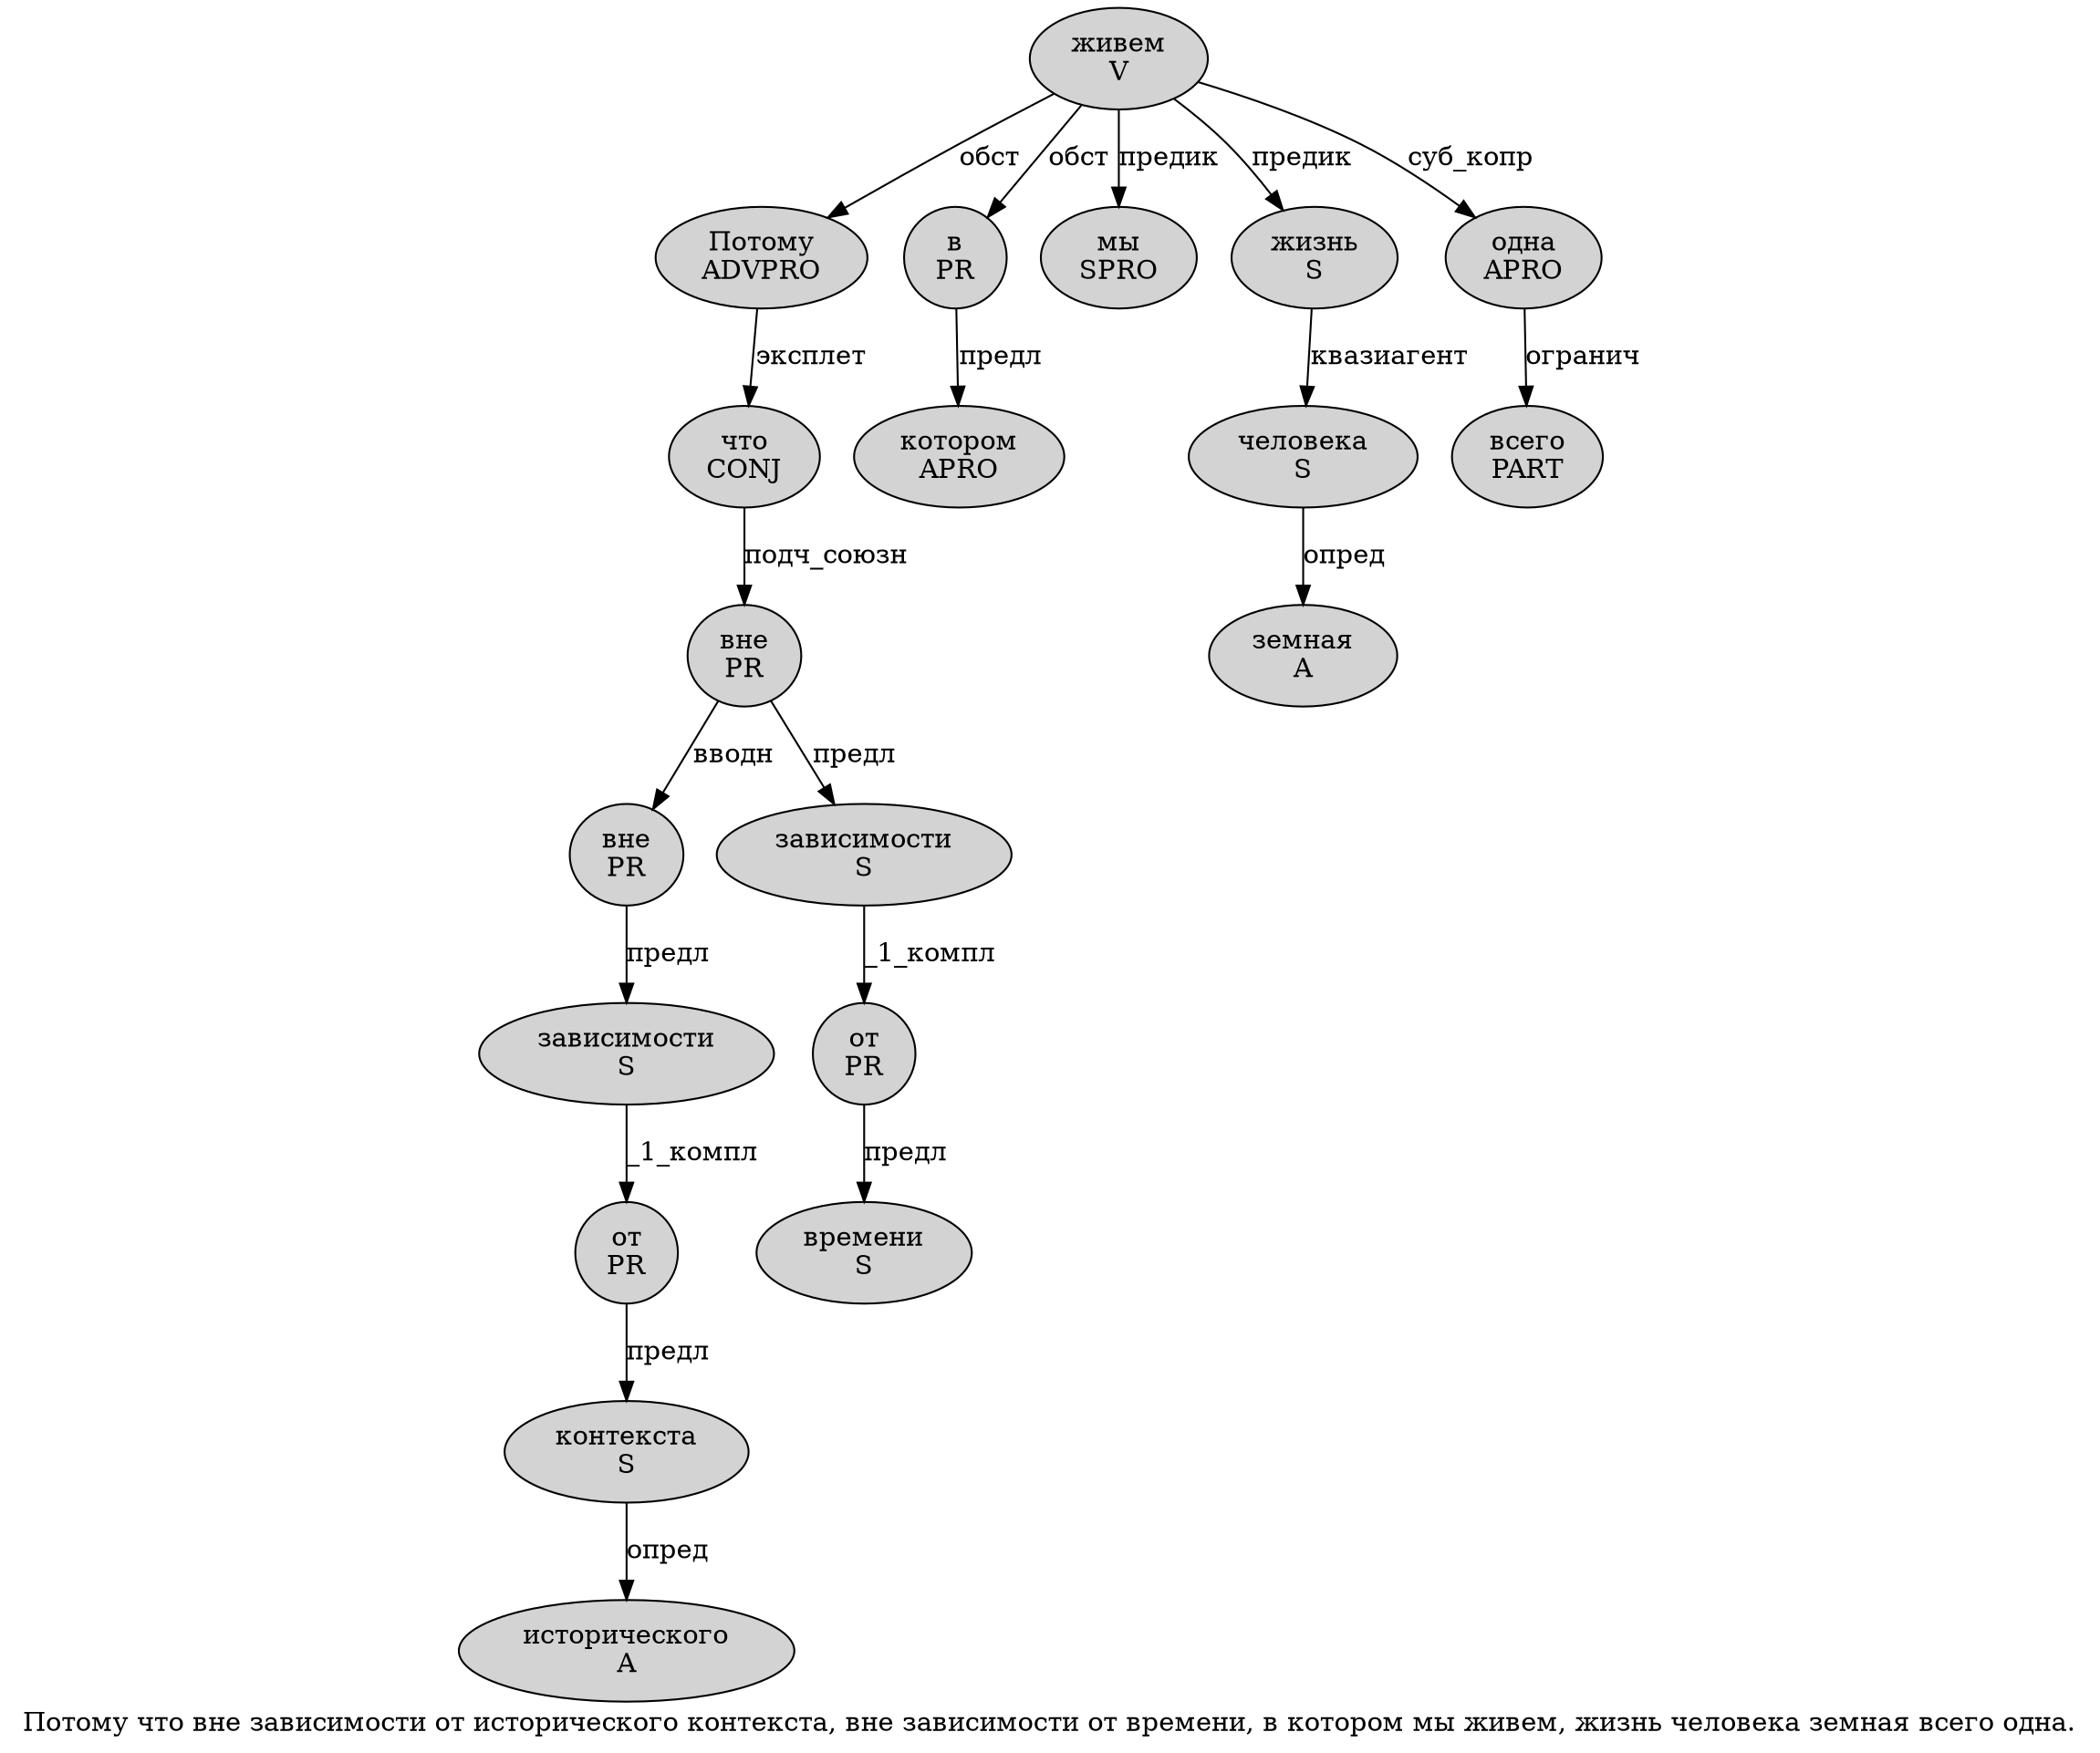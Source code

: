 digraph SENTENCE_58 {
	graph [label="Потому что вне зависимости от исторического контекста, вне зависимости от времени, в котором мы живем, жизнь человека земная всего одна."]
	node [style=filled]
		0 [label="Потому
ADVPRO" color="" fillcolor=lightgray penwidth=1 shape=ellipse]
		1 [label="что
CONJ" color="" fillcolor=lightgray penwidth=1 shape=ellipse]
		2 [label="вне
PR" color="" fillcolor=lightgray penwidth=1 shape=ellipse]
		3 [label="зависимости
S" color="" fillcolor=lightgray penwidth=1 shape=ellipse]
		4 [label="от
PR" color="" fillcolor=lightgray penwidth=1 shape=ellipse]
		5 [label="исторического
A" color="" fillcolor=lightgray penwidth=1 shape=ellipse]
		6 [label="контекста
S" color="" fillcolor=lightgray penwidth=1 shape=ellipse]
		8 [label="вне
PR" color="" fillcolor=lightgray penwidth=1 shape=ellipse]
		9 [label="зависимости
S" color="" fillcolor=lightgray penwidth=1 shape=ellipse]
		10 [label="от
PR" color="" fillcolor=lightgray penwidth=1 shape=ellipse]
		11 [label="времени
S" color="" fillcolor=lightgray penwidth=1 shape=ellipse]
		13 [label="в
PR" color="" fillcolor=lightgray penwidth=1 shape=ellipse]
		14 [label="котором
APRO" color="" fillcolor=lightgray penwidth=1 shape=ellipse]
		15 [label="мы
SPRO" color="" fillcolor=lightgray penwidth=1 shape=ellipse]
		16 [label="живем
V" color="" fillcolor=lightgray penwidth=1 shape=ellipse]
		18 [label="жизнь
S" color="" fillcolor=lightgray penwidth=1 shape=ellipse]
		19 [label="человека
S" color="" fillcolor=lightgray penwidth=1 shape=ellipse]
		20 [label="земная
A" color="" fillcolor=lightgray penwidth=1 shape=ellipse]
		21 [label="всего
PART" color="" fillcolor=lightgray penwidth=1 shape=ellipse]
		22 [label="одна
APRO" color="" fillcolor=lightgray penwidth=1 shape=ellipse]
			4 -> 6 [label="предл"]
			2 -> 3 [label="предл"]
			3 -> 4 [label="_1_компл"]
			16 -> 0 [label="обст"]
			16 -> 13 [label="обст"]
			16 -> 15 [label="предик"]
			16 -> 18 [label="предик"]
			16 -> 22 [label="суб_копр"]
			0 -> 1 [label="эксплет"]
			8 -> 2 [label="вводн"]
			8 -> 9 [label="предл"]
			1 -> 8 [label="подч_союзн"]
			9 -> 10 [label="_1_компл"]
			22 -> 21 [label="огранич"]
			18 -> 19 [label="квазиагент"]
			10 -> 11 [label="предл"]
			19 -> 20 [label="опред"]
			13 -> 14 [label="предл"]
			6 -> 5 [label="опред"]
}